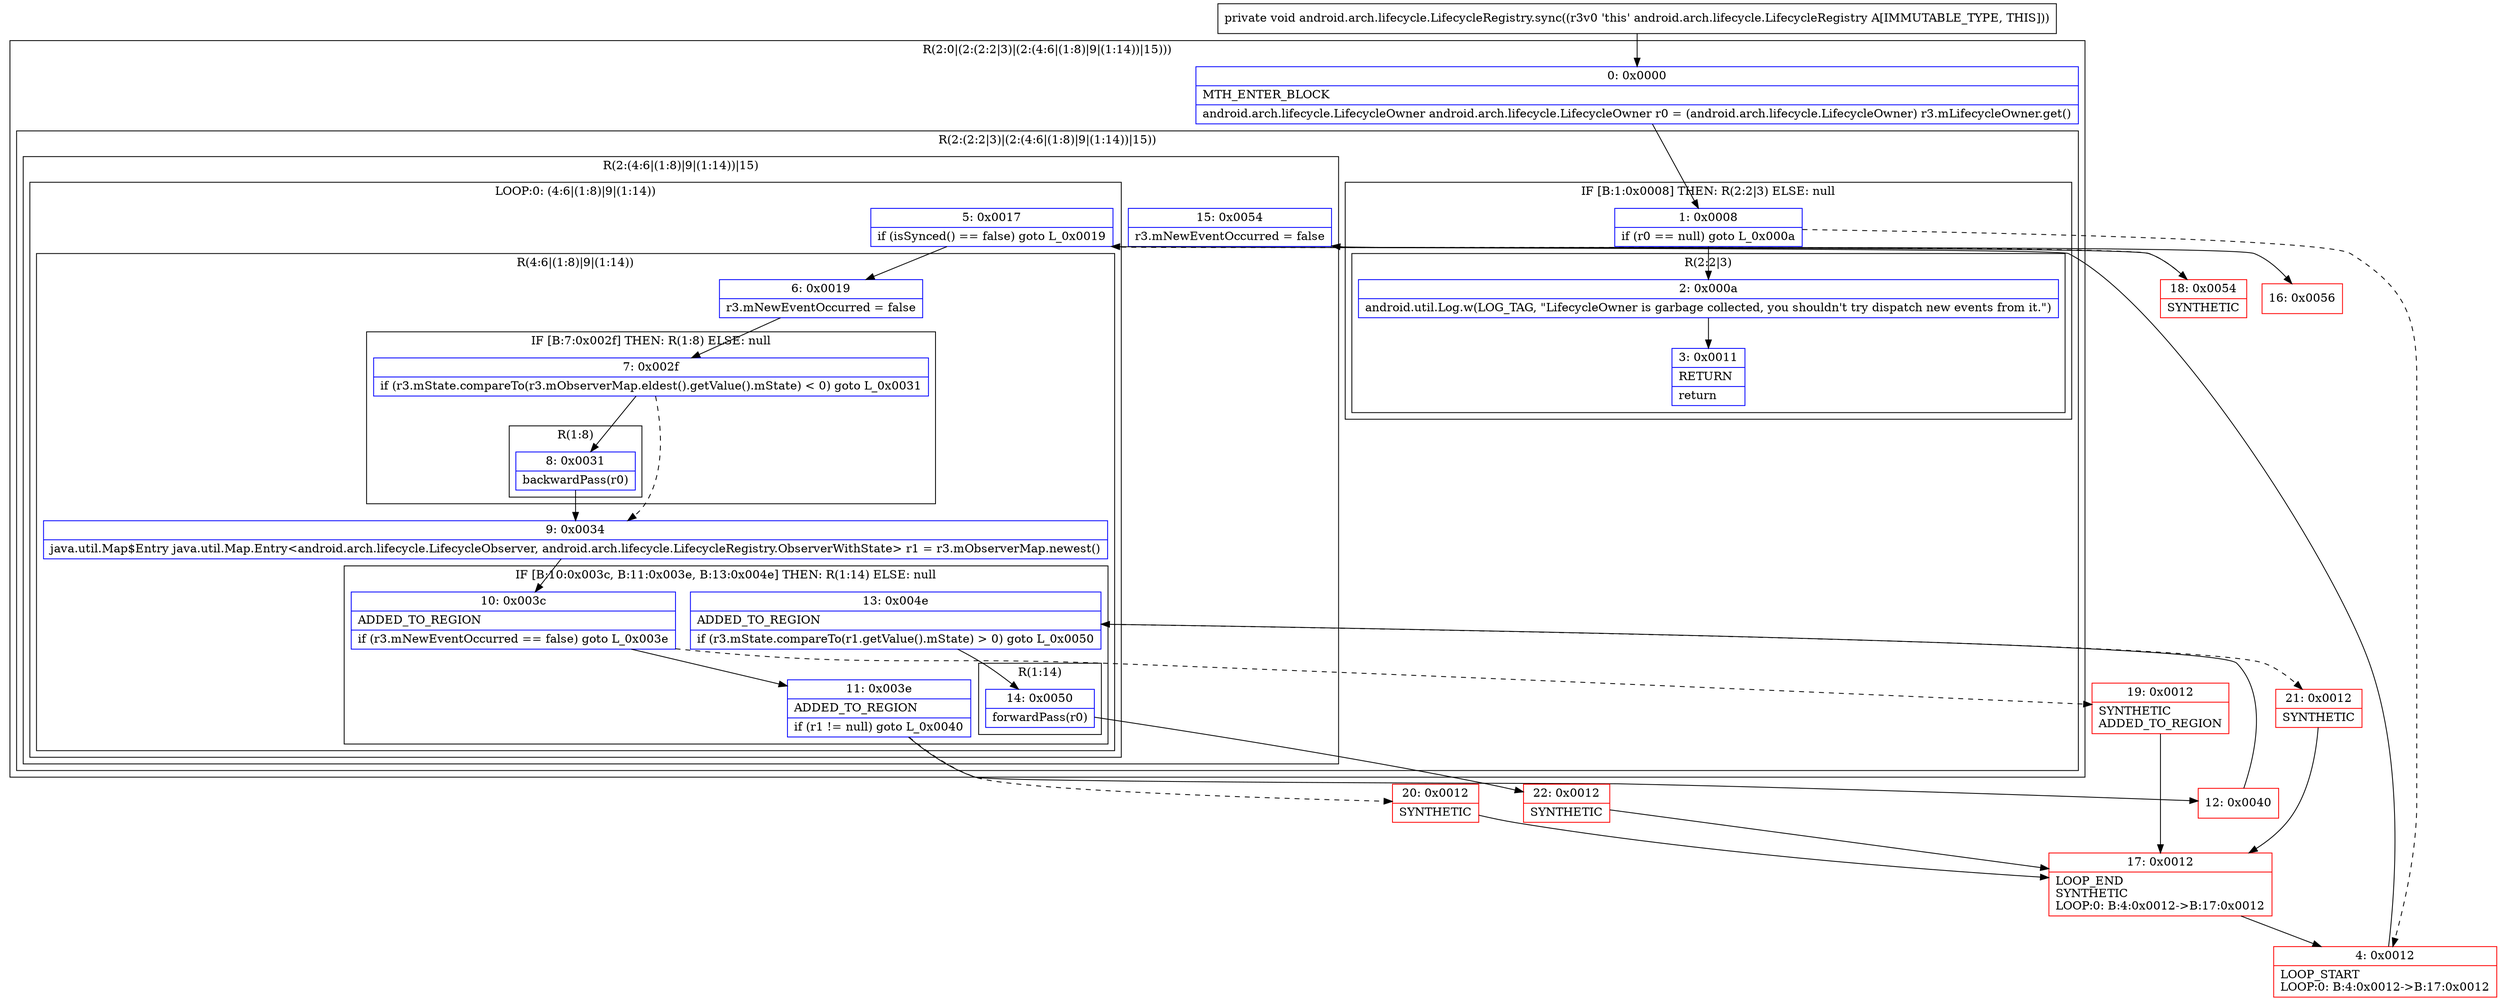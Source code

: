 digraph "CFG forandroid.arch.lifecycle.LifecycleRegistry.sync()V" {
subgraph cluster_Region_1445522768 {
label = "R(2:0|(2:(2:2|3)|(2:(4:6|(1:8)|9|(1:14))|15)))";
node [shape=record,color=blue];
Node_0 [shape=record,label="{0\:\ 0x0000|MTH_ENTER_BLOCK\l|android.arch.lifecycle.LifecycleOwner android.arch.lifecycle.LifecycleOwner r0 = (android.arch.lifecycle.LifecycleOwner) r3.mLifecycleOwner.get()\l}"];
subgraph cluster_Region_1039770588 {
label = "R(2:(2:2|3)|(2:(4:6|(1:8)|9|(1:14))|15))";
node [shape=record,color=blue];
subgraph cluster_IfRegion_1913334873 {
label = "IF [B:1:0x0008] THEN: R(2:2|3) ELSE: null";
node [shape=record,color=blue];
Node_1 [shape=record,label="{1\:\ 0x0008|if (r0 == null) goto L_0x000a\l}"];
subgraph cluster_Region_1522867992 {
label = "R(2:2|3)";
node [shape=record,color=blue];
Node_2 [shape=record,label="{2\:\ 0x000a|android.util.Log.w(LOG_TAG, \"LifecycleOwner is garbage collected, you shouldn't try dispatch new events from it.\")\l}"];
Node_3 [shape=record,label="{3\:\ 0x0011|RETURN\l|return\l}"];
}
}
subgraph cluster_Region_1261991946 {
label = "R(2:(4:6|(1:8)|9|(1:14))|15)";
node [shape=record,color=blue];
subgraph cluster_LoopRegion_1957914178 {
label = "LOOP:0: (4:6|(1:8)|9|(1:14))";
node [shape=record,color=blue];
Node_5 [shape=record,label="{5\:\ 0x0017|if (isSynced() == false) goto L_0x0019\l}"];
subgraph cluster_Region_1367228803 {
label = "R(4:6|(1:8)|9|(1:14))";
node [shape=record,color=blue];
Node_6 [shape=record,label="{6\:\ 0x0019|r3.mNewEventOccurred = false\l}"];
subgraph cluster_IfRegion_77909067 {
label = "IF [B:7:0x002f] THEN: R(1:8) ELSE: null";
node [shape=record,color=blue];
Node_7 [shape=record,label="{7\:\ 0x002f|if (r3.mState.compareTo(r3.mObserverMap.eldest().getValue().mState) \< 0) goto L_0x0031\l}"];
subgraph cluster_Region_2087424350 {
label = "R(1:8)";
node [shape=record,color=blue];
Node_8 [shape=record,label="{8\:\ 0x0031|backwardPass(r0)\l}"];
}
}
Node_9 [shape=record,label="{9\:\ 0x0034|java.util.Map$Entry java.util.Map.Entry\<android.arch.lifecycle.LifecycleObserver, android.arch.lifecycle.LifecycleRegistry.ObserverWithState\> r1 = r3.mObserverMap.newest()\l}"];
subgraph cluster_IfRegion_2050807313 {
label = "IF [B:10:0x003c, B:11:0x003e, B:13:0x004e] THEN: R(1:14) ELSE: null";
node [shape=record,color=blue];
Node_10 [shape=record,label="{10\:\ 0x003c|ADDED_TO_REGION\l|if (r3.mNewEventOccurred == false) goto L_0x003e\l}"];
Node_11 [shape=record,label="{11\:\ 0x003e|ADDED_TO_REGION\l|if (r1 != null) goto L_0x0040\l}"];
Node_13 [shape=record,label="{13\:\ 0x004e|ADDED_TO_REGION\l|if (r3.mState.compareTo(r1.getValue().mState) \> 0) goto L_0x0050\l}"];
subgraph cluster_Region_1085105835 {
label = "R(1:14)";
node [shape=record,color=blue];
Node_14 [shape=record,label="{14\:\ 0x0050|forwardPass(r0)\l}"];
}
}
}
}
Node_15 [shape=record,label="{15\:\ 0x0054|r3.mNewEventOccurred = false\l}"];
}
}
}
Node_4 [shape=record,color=red,label="{4\:\ 0x0012|LOOP_START\lLOOP:0: B:4:0x0012\-\>B:17:0x0012\l}"];
Node_12 [shape=record,color=red,label="{12\:\ 0x0040}"];
Node_16 [shape=record,color=red,label="{16\:\ 0x0056}"];
Node_17 [shape=record,color=red,label="{17\:\ 0x0012|LOOP_END\lSYNTHETIC\lLOOP:0: B:4:0x0012\-\>B:17:0x0012\l}"];
Node_18 [shape=record,color=red,label="{18\:\ 0x0054|SYNTHETIC\l}"];
Node_19 [shape=record,color=red,label="{19\:\ 0x0012|SYNTHETIC\lADDED_TO_REGION\l}"];
Node_20 [shape=record,color=red,label="{20\:\ 0x0012|SYNTHETIC\l}"];
Node_21 [shape=record,color=red,label="{21\:\ 0x0012|SYNTHETIC\l}"];
Node_22 [shape=record,color=red,label="{22\:\ 0x0012|SYNTHETIC\l}"];
MethodNode[shape=record,label="{private void android.arch.lifecycle.LifecycleRegistry.sync((r3v0 'this' android.arch.lifecycle.LifecycleRegistry A[IMMUTABLE_TYPE, THIS])) }"];
MethodNode -> Node_0;
Node_0 -> Node_1;
Node_1 -> Node_2;
Node_1 -> Node_4[style=dashed];
Node_2 -> Node_3;
Node_5 -> Node_6;
Node_5 -> Node_18[style=dashed];
Node_6 -> Node_7;
Node_7 -> Node_8;
Node_7 -> Node_9[style=dashed];
Node_8 -> Node_9;
Node_9 -> Node_10;
Node_10 -> Node_11;
Node_10 -> Node_19[style=dashed];
Node_11 -> Node_12;
Node_11 -> Node_20[style=dashed];
Node_13 -> Node_14;
Node_13 -> Node_21[style=dashed];
Node_14 -> Node_22;
Node_15 -> Node_16;
Node_4 -> Node_5;
Node_12 -> Node_13;
Node_17 -> Node_4;
Node_18 -> Node_15;
Node_19 -> Node_17;
Node_20 -> Node_17;
Node_21 -> Node_17;
Node_22 -> Node_17;
}

